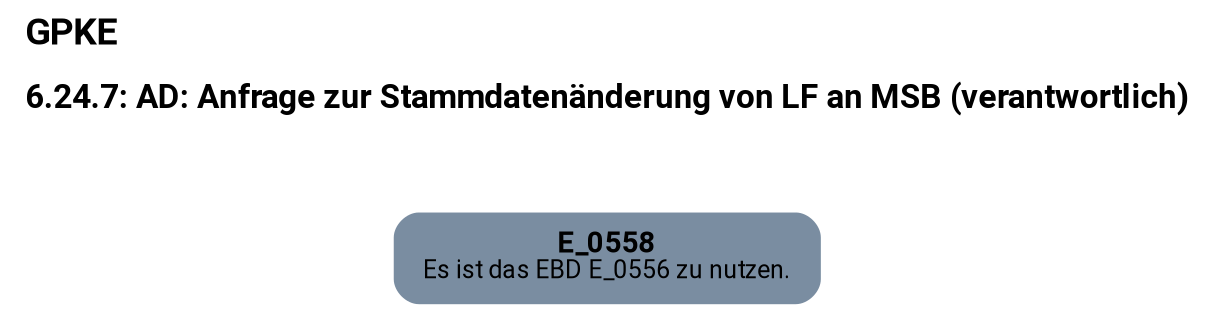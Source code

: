 digraph D {
    labelloc="t";
    label=<<B><FONT POINT-SIZE="18">GPKE</FONT></B><BR align="left"/><BR/><B><FONT POINT-SIZE="16">6.24.7: AD: Anfrage zur Stammdatenänderung von LF an MSB (verantwortlich)</FONT></B><BR align="left"/><BR/><BR/><BR/>>;
    ratio="compress";
    concentrate=true;
    pack=true;
    rankdir=TB;
    packmode="array";
    size="20,20";
    "Empty" [margin="0.2,0.12", shape=box, style="filled,rounded", penwidth=0.0, fillcolor="#7a8da1", label=<<B>E_0558</B><BR align="center"/><FONT point-size="12">Es ist das EBD E_0556 zu nutzen.</FONT><BR align="center"/>>, fontname="Roboto, sans-serif"];


    bgcolor="transparent";
fontname="Roboto, sans-serif";
}
